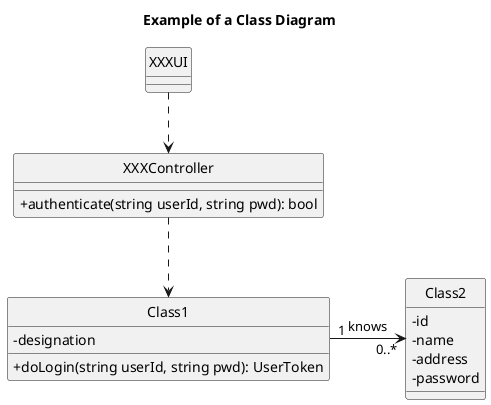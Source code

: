@startuml
'https://plantuml.com/class-diagram

hide circle
skinparam classAttributeIconSize 0

title Example of a Class Diagram

class XXXUI {

}

class XXXController {
    +authenticate(string userId, string pwd): bool
}

class Class1 {
    -designation
    +doLogin(string userId, string pwd): UserToken
}

class Class2 {
    -id
    -name
    -address
    -password
}

XXXUI ..> XXXController

XXXController ..> Class1

Class1 "1" -> "0..*" Class2: knows

@enduml